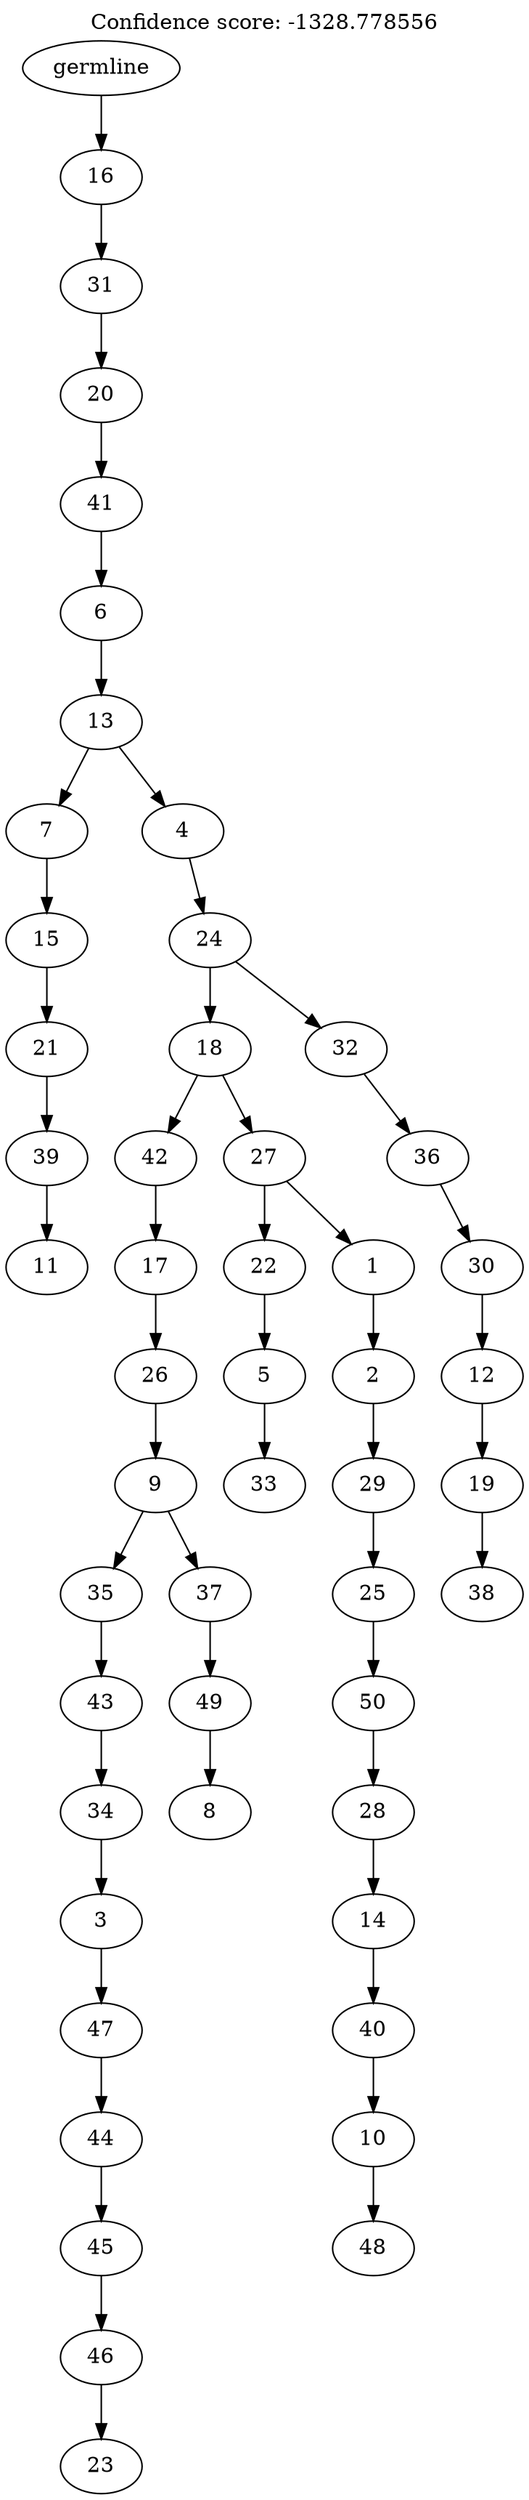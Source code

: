 digraph g {
	"49" -> "50";
	"50" [label="11"];
	"48" -> "49";
	"49" [label="39"];
	"47" -> "48";
	"48" [label="21"];
	"46" -> "47";
	"47" [label="15"];
	"44" -> "45";
	"45" [label="23"];
	"43" -> "44";
	"44" [label="46"];
	"42" -> "43";
	"43" [label="45"];
	"41" -> "42";
	"42" [label="44"];
	"40" -> "41";
	"41" [label="47"];
	"39" -> "40";
	"40" [label="3"];
	"38" -> "39";
	"39" [label="34"];
	"37" -> "38";
	"38" [label="43"];
	"35" -> "36";
	"36" [label="8"];
	"34" -> "35";
	"35" [label="49"];
	"33" -> "34";
	"34" [label="37"];
	"33" -> "37";
	"37" [label="35"];
	"32" -> "33";
	"33" [label="9"];
	"31" -> "32";
	"32" [label="26"];
	"30" -> "31";
	"31" [label="17"];
	"28" -> "29";
	"29" [label="33"];
	"27" -> "28";
	"28" [label="5"];
	"25" -> "26";
	"26" [label="48"];
	"24" -> "25";
	"25" [label="10"];
	"23" -> "24";
	"24" [label="40"];
	"22" -> "23";
	"23" [label="14"];
	"21" -> "22";
	"22" [label="28"];
	"20" -> "21";
	"21" [label="50"];
	"19" -> "20";
	"20" [label="25"];
	"18" -> "19";
	"19" [label="29"];
	"17" -> "18";
	"18" [label="2"];
	"16" -> "17";
	"17" [label="1"];
	"16" -> "27";
	"27" [label="22"];
	"15" -> "16";
	"16" [label="27"];
	"15" -> "30";
	"30" [label="42"];
	"13" -> "14";
	"14" [label="38"];
	"12" -> "13";
	"13" [label="19"];
	"11" -> "12";
	"12" [label="12"];
	"10" -> "11";
	"11" [label="30"];
	"9" -> "10";
	"10" [label="36"];
	"8" -> "9";
	"9" [label="32"];
	"8" -> "15";
	"15" [label="18"];
	"7" -> "8";
	"8" [label="24"];
	"6" -> "7";
	"7" [label="4"];
	"6" -> "46";
	"46" [label="7"];
	"5" -> "6";
	"6" [label="13"];
	"4" -> "5";
	"5" [label="6"];
	"3" -> "4";
	"4" [label="41"];
	"2" -> "3";
	"3" [label="20"];
	"1" -> "2";
	"2" [label="31"];
	"0" -> "1";
	"1" [label="16"];
	"0" [label="germline"];
	labelloc="t";
	label="Confidence score: -1328.778556";
}
